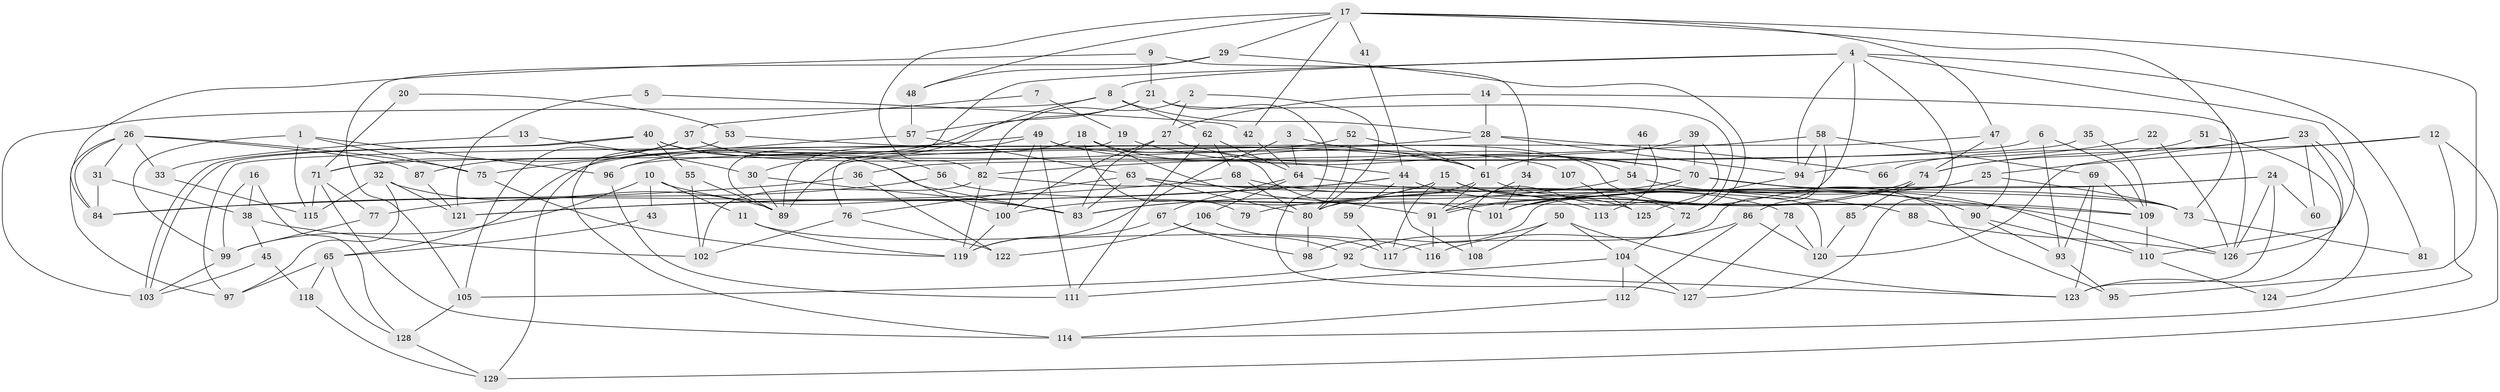 // coarse degree distribution, {4: 0.1875, 7: 0.0625, 3: 0.171875, 5: 0.171875, 2: 0.09375, 6: 0.171875, 9: 0.046875, 8: 0.078125, 13: 0.015625}
// Generated by graph-tools (version 1.1) at 2025/02/03/05/25 17:02:40]
// undirected, 129 vertices, 258 edges
graph export_dot {
graph [start="1"]
  node [color=gray90,style=filled];
  1;
  2;
  3;
  4;
  5;
  6;
  7;
  8;
  9;
  10;
  11;
  12;
  13;
  14;
  15;
  16;
  17;
  18;
  19;
  20;
  21;
  22;
  23;
  24;
  25;
  26;
  27;
  28;
  29;
  30;
  31;
  32;
  33;
  34;
  35;
  36;
  37;
  38;
  39;
  40;
  41;
  42;
  43;
  44;
  45;
  46;
  47;
  48;
  49;
  50;
  51;
  52;
  53;
  54;
  55;
  56;
  57;
  58;
  59;
  60;
  61;
  62;
  63;
  64;
  65;
  66;
  67;
  68;
  69;
  70;
  71;
  72;
  73;
  74;
  75;
  76;
  77;
  78;
  79;
  80;
  81;
  82;
  83;
  84;
  85;
  86;
  87;
  88;
  89;
  90;
  91;
  92;
  93;
  94;
  95;
  96;
  97;
  98;
  99;
  100;
  101;
  102;
  103;
  104;
  105;
  106;
  107;
  108;
  109;
  110;
  111;
  112;
  113;
  114;
  115;
  116;
  117;
  118;
  119;
  120;
  121;
  122;
  123;
  124;
  125;
  126;
  127;
  128;
  129;
  1 -- 75;
  1 -- 96;
  1 -- 99;
  1 -- 115;
  2 -- 80;
  2 -- 82;
  2 -- 27;
  3 -- 70;
  3 -- 119;
  3 -- 64;
  4 -- 110;
  4 -- 89;
  4 -- 8;
  4 -- 81;
  4 -- 94;
  4 -- 117;
  4 -- 127;
  5 -- 121;
  5 -- 42;
  6 -- 93;
  6 -- 71;
  6 -- 109;
  7 -- 19;
  7 -- 37;
  8 -- 62;
  8 -- 28;
  8 -- 30;
  8 -- 103;
  9 -- 84;
  9 -- 21;
  9 -- 34;
  10 -- 83;
  10 -- 99;
  10 -- 11;
  10 -- 43;
  11 -- 119;
  11 -- 116;
  12 -- 129;
  12 -- 25;
  12 -- 66;
  12 -- 114;
  13 -- 33;
  13 -- 30;
  14 -- 27;
  14 -- 126;
  14 -- 28;
  15 -- 109;
  15 -- 83;
  15 -- 100;
  15 -- 117;
  15 -- 125;
  16 -- 99;
  16 -- 128;
  16 -- 38;
  17 -- 82;
  17 -- 73;
  17 -- 29;
  17 -- 41;
  17 -- 42;
  17 -- 47;
  17 -- 48;
  17 -- 95;
  18 -- 101;
  18 -- 91;
  18 -- 44;
  18 -- 65;
  18 -- 79;
  19 -- 70;
  19 -- 76;
  20 -- 53;
  20 -- 71;
  21 -- 127;
  21 -- 72;
  21 -- 57;
  21 -- 96;
  22 -- 126;
  22 -- 94;
  23 -- 74;
  23 -- 120;
  23 -- 60;
  23 -- 124;
  23 -- 126;
  24 -- 126;
  24 -- 123;
  24 -- 60;
  24 -- 98;
  24 -- 101;
  25 -- 80;
  25 -- 101;
  25 -- 73;
  26 -- 97;
  26 -- 87;
  26 -- 31;
  26 -- 33;
  26 -- 75;
  26 -- 84;
  27 -- 100;
  27 -- 54;
  27 -- 83;
  28 -- 61;
  28 -- 66;
  28 -- 94;
  28 -- 96;
  29 -- 48;
  29 -- 72;
  29 -- 105;
  30 -- 83;
  30 -- 89;
  31 -- 84;
  31 -- 38;
  32 -- 89;
  32 -- 97;
  32 -- 115;
  32 -- 121;
  33 -- 115;
  34 -- 91;
  34 -- 101;
  35 -- 36;
  35 -- 109;
  36 -- 84;
  36 -- 122;
  37 -- 56;
  37 -- 100;
  37 -- 71;
  37 -- 87;
  37 -- 105;
  38 -- 45;
  38 -- 102;
  39 -- 61;
  39 -- 70;
  39 -- 113;
  40 -- 55;
  40 -- 103;
  40 -- 103;
  40 -- 83;
  40 -- 107;
  41 -- 44;
  42 -- 64;
  43 -- 65;
  44 -- 121;
  44 -- 59;
  44 -- 78;
  44 -- 84;
  44 -- 108;
  45 -- 103;
  45 -- 118;
  46 -- 108;
  46 -- 54;
  47 -- 90;
  47 -- 74;
  47 -- 97;
  48 -- 57;
  49 -- 111;
  49 -- 61;
  49 -- 89;
  49 -- 95;
  49 -- 100;
  49 -- 129;
  50 -- 92;
  50 -- 104;
  50 -- 108;
  50 -- 123;
  51 -- 123;
  51 -- 74;
  52 -- 89;
  52 -- 61;
  52 -- 80;
  53 -- 61;
  53 -- 114;
  54 -- 83;
  54 -- 90;
  55 -- 102;
  55 -- 89;
  56 -- 109;
  56 -- 77;
  57 -- 63;
  57 -- 75;
  58 -- 86;
  58 -- 94;
  58 -- 69;
  58 -- 82;
  59 -- 117;
  61 -- 80;
  61 -- 72;
  61 -- 91;
  62 -- 64;
  62 -- 111;
  62 -- 68;
  63 -- 83;
  63 -- 80;
  63 -- 73;
  63 -- 76;
  63 -- 88;
  64 -- 67;
  64 -- 106;
  64 -- 126;
  65 -- 118;
  65 -- 97;
  65 -- 128;
  67 -- 119;
  67 -- 92;
  67 -- 98;
  68 -- 80;
  68 -- 113;
  68 -- 121;
  69 -- 109;
  69 -- 93;
  69 -- 123;
  70 -- 101;
  70 -- 73;
  70 -- 79;
  70 -- 110;
  71 -- 115;
  71 -- 77;
  71 -- 114;
  72 -- 104;
  73 -- 81;
  74 -- 91;
  74 -- 91;
  74 -- 85;
  75 -- 119;
  76 -- 102;
  76 -- 122;
  77 -- 99;
  78 -- 127;
  78 -- 120;
  80 -- 98;
  82 -- 119;
  82 -- 102;
  82 -- 120;
  85 -- 120;
  86 -- 116;
  86 -- 120;
  86 -- 112;
  87 -- 121;
  88 -- 126;
  90 -- 93;
  90 -- 110;
  91 -- 116;
  92 -- 123;
  92 -- 105;
  93 -- 95;
  94 -- 125;
  96 -- 111;
  99 -- 103;
  100 -- 119;
  104 -- 112;
  104 -- 111;
  104 -- 127;
  105 -- 128;
  106 -- 117;
  106 -- 122;
  107 -- 125;
  109 -- 110;
  110 -- 124;
  112 -- 114;
  118 -- 129;
  128 -- 129;
}
